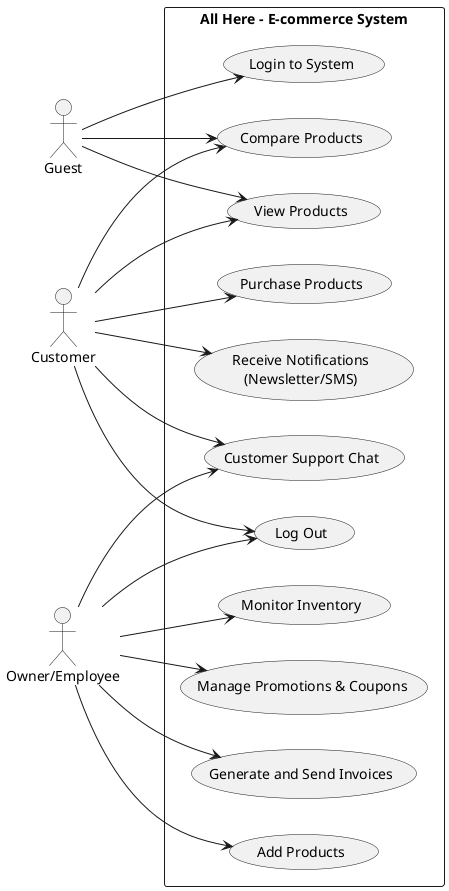 @startuml
left to right direction
skinparam packageStyle rect

actor "Guest" as Guest
actor "Customer" as Customer
actor "Owner/Employee" as OwnerEmployee

package "All Here - E-commerce System" {

    usecase "Login to System" as UC_Login
    usecase "Log Out" as UC_Logout

    usecase "View Products" as UC_ViewProducts
    usecase "Purchase Products" as UC_PurchaseProducts
    usecase "Compare Products" as UC_CompareProducts
    usecase "Receive Notifications\n(Newsletter/SMS)" as UC_Notifications
    usecase "Customer Support Chat" as UC_Chat

    usecase "Add Products" as UC_AddProducts
    usecase "Monitor Inventory" as UC_Inventory
    usecase "Manage Promotions & Coupons" as UC_Promotions
    usecase "Generate and Send Invoices" as UC_Invoices
}

Guest --> UC_ViewProducts
Guest --> UC_CompareProducts
Guest --> UC_Login

Customer --> UC_Logout
Customer --> UC_ViewProducts
Customer --> UC_PurchaseProducts
Customer --> UC_CompareProducts
Customer --> UC_Notifications
Customer --> UC_Chat

OwnerEmployee --> UC_Logout
OwnerEmployee --> UC_AddProducts
OwnerEmployee --> UC_Inventory
OwnerEmployee --> UC_Promotions
OwnerEmployee --> UC_Invoices
OwnerEmployee --> UC_Chat

@enduml
